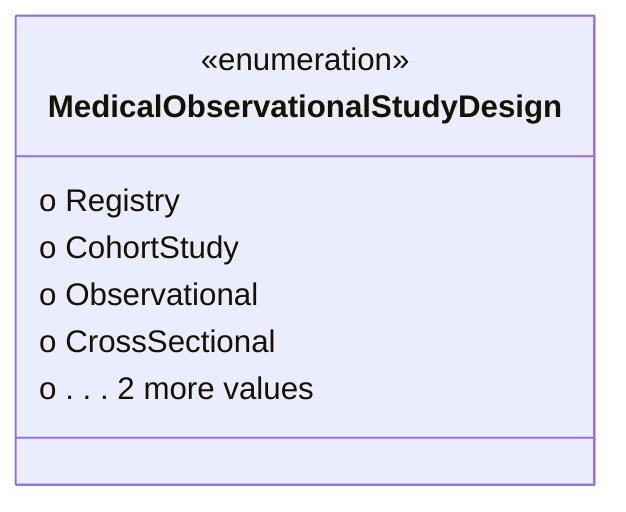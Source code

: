 classDiagram
  class MedicalObservationalStudyDesign {
<<enumeration>>
  o Registry
  o CohortStudy
  o Observational
  o CrossSectional
  o . . . 2 more values
 }